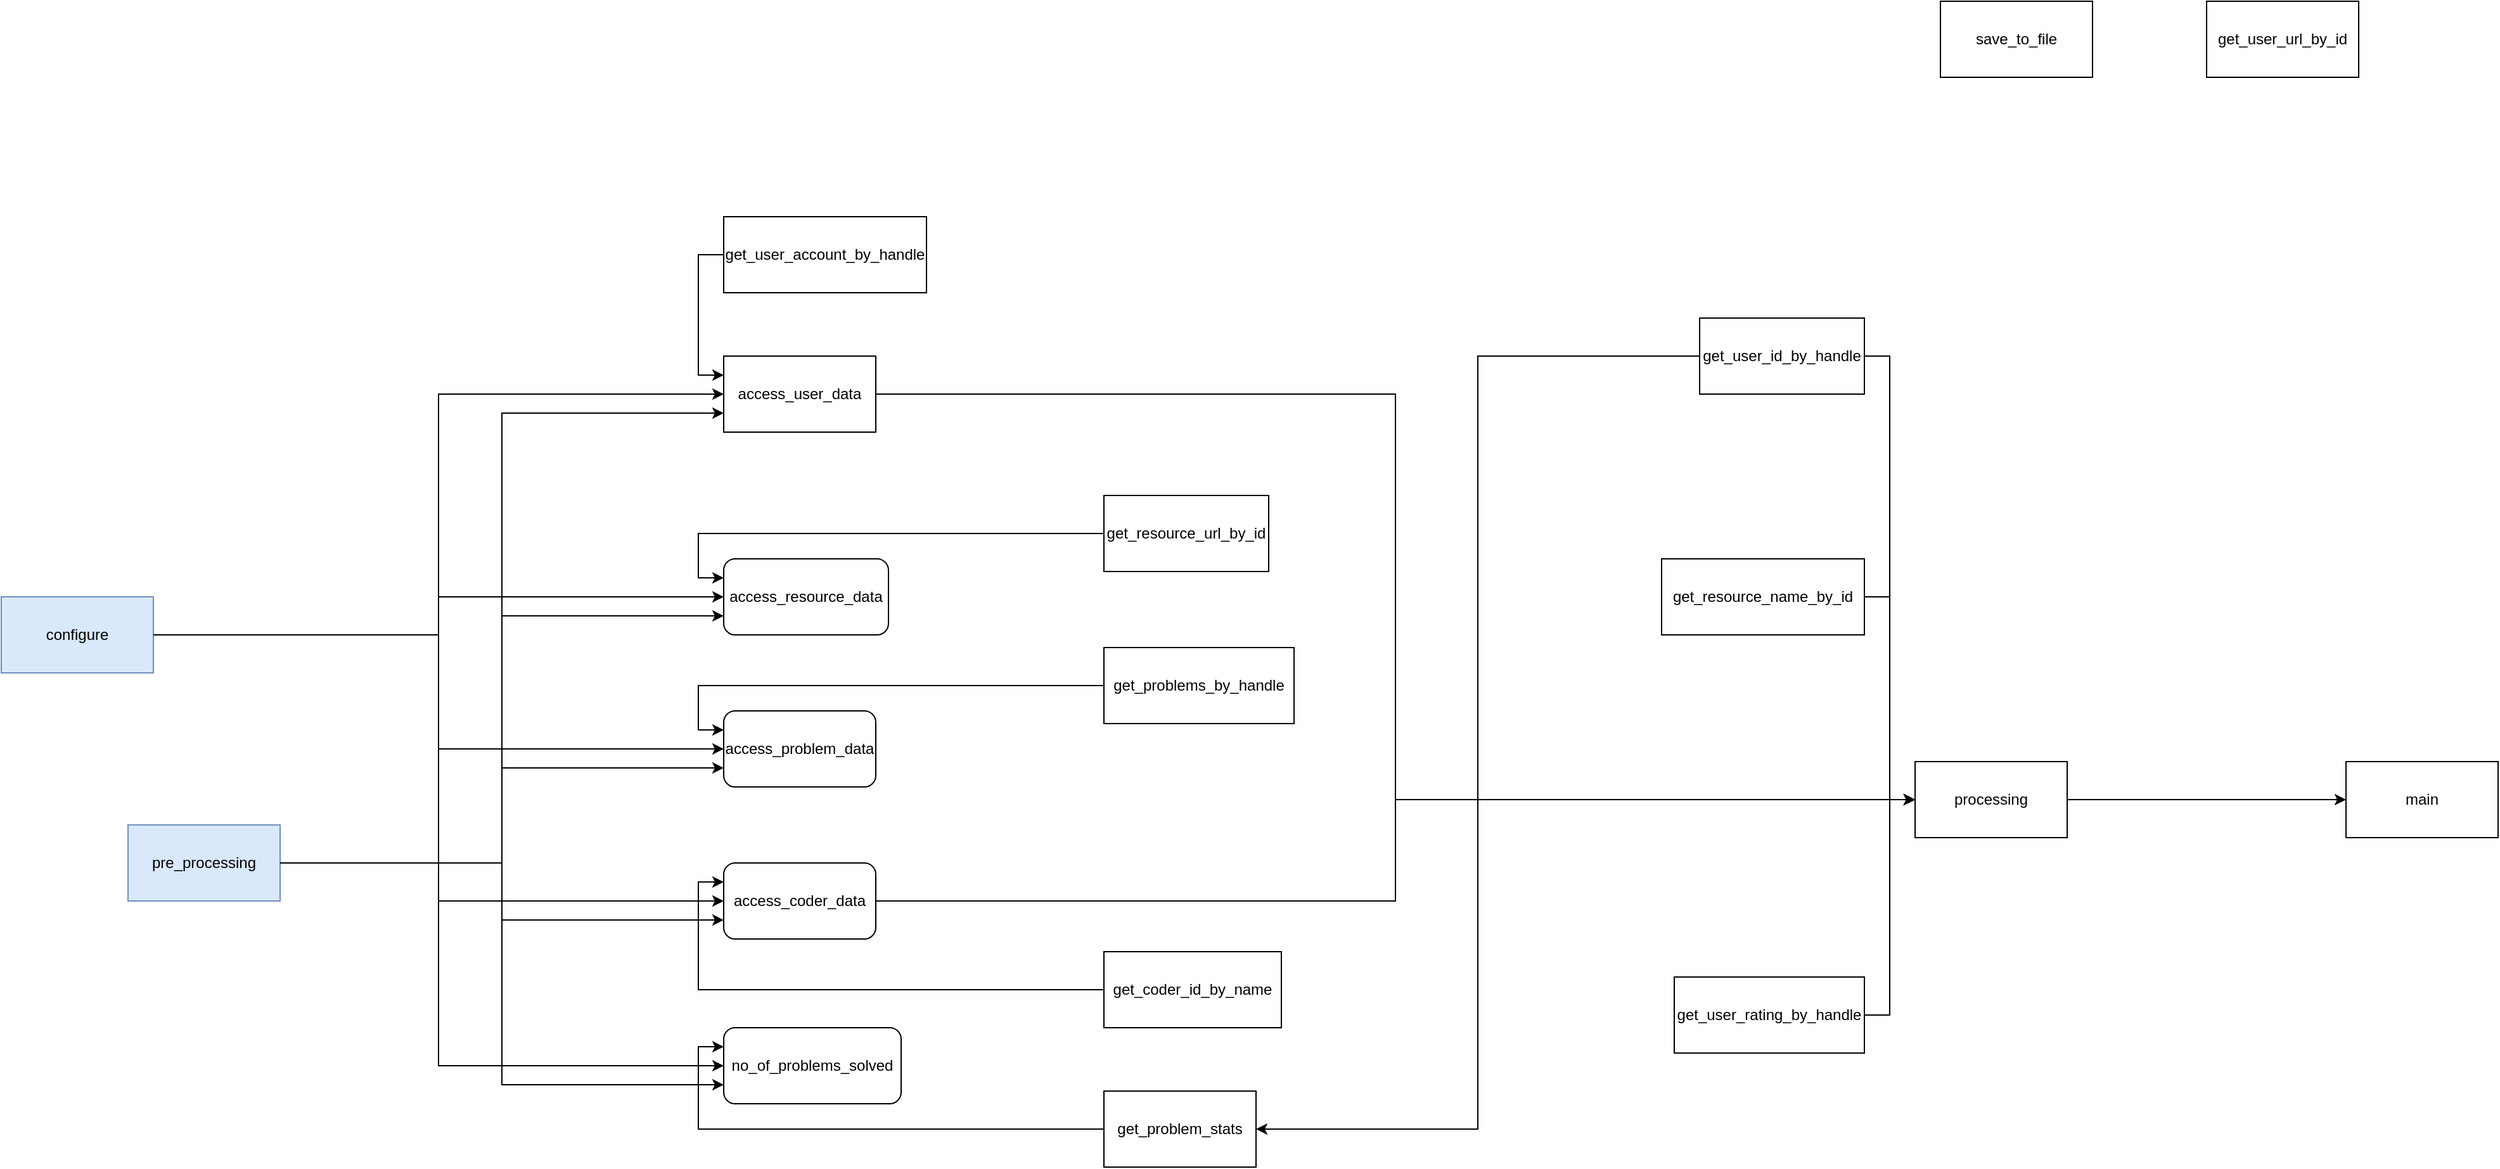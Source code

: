<mxfile version="24.7.17">
  <diagram name="Page-1" id="Z9L5UydWHqt_zFfpka9Z">
    <mxGraphModel dx="1450" dy="298" grid="1" gridSize="10" guides="1" tooltips="1" connect="1" arrows="1" fold="1" page="1" pageScale="1" pageWidth="850" pageHeight="1100" math="0" shadow="0">
      <root>
        <mxCell id="0" />
        <mxCell id="1" parent="0" />
        <mxCell id="iPYOZtERqzUglVW7oKaW-3" value="" style="group" parent="1" vertex="1" connectable="0">
          <mxGeometry x="-260" y="170" width="160" height="60" as="geometry" />
        </mxCell>
        <mxCell id="iPYOZtERqzUglVW7oKaW-1" value="" style="rounded=0;whiteSpace=wrap;html=1;movable=1;resizable=1;rotatable=1;deletable=1;editable=1;locked=0;connectable=1;" parent="iPYOZtERqzUglVW7oKaW-3" vertex="1">
          <mxGeometry width="160" height="60" as="geometry" />
        </mxCell>
        <mxCell id="iPYOZtERqzUglVW7oKaW-2" value="get_user_account_by_handle" style="text;html=1;align=center;verticalAlign=middle;whiteSpace=wrap;rounded=0;movable=1;resizable=1;rotatable=1;deletable=1;editable=1;locked=0;connectable=1;" parent="iPYOZtERqzUglVW7oKaW-3" vertex="1">
          <mxGeometry x="40" y="15" width="80" height="30" as="geometry" />
        </mxCell>
        <mxCell id="iPYOZtERqzUglVW7oKaW-6" value="" style="group" parent="1" vertex="1" connectable="0">
          <mxGeometry x="910" width="120" height="60" as="geometry" />
        </mxCell>
        <mxCell id="iPYOZtERqzUglVW7oKaW-4" value="" style="rounded=0;whiteSpace=wrap;html=1;" parent="iPYOZtERqzUglVW7oKaW-6" vertex="1">
          <mxGeometry width="120" height="60" as="geometry" />
        </mxCell>
        <mxCell id="iPYOZtERqzUglVW7oKaW-5" value="get_user_url_by_id" style="text;html=1;align=center;verticalAlign=middle;whiteSpace=wrap;rounded=0;" parent="iPYOZtERqzUglVW7oKaW-6" vertex="1">
          <mxGeometry x="30" y="15" width="60" height="30" as="geometry" />
        </mxCell>
        <mxCell id="iPYOZtERqzUglVW7oKaW-9" value="" style="group" parent="1" vertex="1" connectable="0">
          <mxGeometry x="510" y="250" width="130" height="60" as="geometry" />
        </mxCell>
        <mxCell id="iPYOZtERqzUglVW7oKaW-7" value="" style="rounded=0;whiteSpace=wrap;html=1;" parent="iPYOZtERqzUglVW7oKaW-9" vertex="1">
          <mxGeometry width="130" height="60" as="geometry" />
        </mxCell>
        <mxCell id="iPYOZtERqzUglVW7oKaW-8" value="get_user_id_by_handle" style="text;html=1;align=center;verticalAlign=middle;whiteSpace=wrap;rounded=0;" parent="iPYOZtERqzUglVW7oKaW-9" vertex="1">
          <mxGeometry x="35" y="15" width="60" height="30" as="geometry" />
        </mxCell>
        <mxCell id="iPYOZtERqzUglVW7oKaW-14" value="" style="group" parent="1" vertex="1" connectable="0">
          <mxGeometry x="490" y="770" width="150" height="60" as="geometry" />
        </mxCell>
        <mxCell id="iPYOZtERqzUglVW7oKaW-10" value="" style="rounded=0;whiteSpace=wrap;html=1;" parent="iPYOZtERqzUglVW7oKaW-14" vertex="1">
          <mxGeometry width="150" height="60" as="geometry" />
        </mxCell>
        <mxCell id="iPYOZtERqzUglVW7oKaW-11" value="get_user_rating_by_handle" style="text;html=1;align=center;verticalAlign=middle;whiteSpace=wrap;rounded=0;" parent="iPYOZtERqzUglVW7oKaW-14" vertex="1">
          <mxGeometry x="45" y="15" width="60" height="30" as="geometry" />
        </mxCell>
        <mxCell id="iPYOZtERqzUglVW7oKaW-17" value="" style="group;fillColor=#fff2cc;strokeColor=#d6b656;" parent="1" vertex="1" connectable="0">
          <mxGeometry x="40" y="390" width="130" height="60" as="geometry" />
        </mxCell>
        <mxCell id="iPYOZtERqzUglVW7oKaW-15" value="" style="rounded=0;whiteSpace=wrap;html=1;" parent="iPYOZtERqzUglVW7oKaW-17" vertex="1">
          <mxGeometry width="130" height="60" as="geometry" />
        </mxCell>
        <mxCell id="iPYOZtERqzUglVW7oKaW-16" value="get_resource_url_by_id" style="text;html=1;align=center;verticalAlign=middle;whiteSpace=wrap;rounded=0;" parent="iPYOZtERqzUglVW7oKaW-17" vertex="1">
          <mxGeometry x="35" y="15" width="60" height="30" as="geometry" />
        </mxCell>
        <mxCell id="iPYOZtERqzUglVW7oKaW-20" value="" style="group" parent="1" vertex="1" connectable="0">
          <mxGeometry x="480" y="440" width="160" height="60" as="geometry" />
        </mxCell>
        <mxCell id="iPYOZtERqzUglVW7oKaW-18" value="" style="rounded=0;whiteSpace=wrap;html=1;" parent="iPYOZtERqzUglVW7oKaW-20" vertex="1">
          <mxGeometry width="160" height="60" as="geometry" />
        </mxCell>
        <mxCell id="iPYOZtERqzUglVW7oKaW-19" value="get_resource_name_by_id" style="text;html=1;align=center;verticalAlign=middle;whiteSpace=wrap;rounded=0;" parent="iPYOZtERqzUglVW7oKaW-20" vertex="1">
          <mxGeometry x="50" y="15" width="60" height="30" as="geometry" />
        </mxCell>
        <mxCell id="iPYOZtERqzUglVW7oKaW-23" value="" style="group" parent="1" vertex="1" connectable="0">
          <mxGeometry x="40" y="510" width="150" height="60" as="geometry" />
        </mxCell>
        <mxCell id="iPYOZtERqzUglVW7oKaW-21" value="" style="rounded=0;whiteSpace=wrap;html=1;" parent="iPYOZtERqzUglVW7oKaW-23" vertex="1">
          <mxGeometry width="150" height="60" as="geometry" />
        </mxCell>
        <mxCell id="iPYOZtERqzUglVW7oKaW-22" value="get_problems_by_handle" style="text;html=1;align=center;verticalAlign=middle;whiteSpace=wrap;rounded=0;" parent="iPYOZtERqzUglVW7oKaW-23" vertex="1">
          <mxGeometry x="45" y="15" width="60" height="30" as="geometry" />
        </mxCell>
        <mxCell id="iPYOZtERqzUglVW7oKaW-27" value="" style="group;rounded=0;" parent="1" vertex="1" connectable="0">
          <mxGeometry x="40" y="750" width="140" height="60" as="geometry" />
        </mxCell>
        <mxCell id="iPYOZtERqzUglVW7oKaW-25" value="" style="rounded=0;whiteSpace=wrap;html=1;" parent="iPYOZtERqzUglVW7oKaW-27" vertex="1">
          <mxGeometry width="140" height="60" as="geometry" />
        </mxCell>
        <mxCell id="iPYOZtERqzUglVW7oKaW-26" value="get_coder_id_by_name" style="text;html=1;align=center;verticalAlign=middle;whiteSpace=wrap;rounded=0;" parent="iPYOZtERqzUglVW7oKaW-27" vertex="1">
          <mxGeometry x="40" y="15" width="60" height="30" as="geometry" />
        </mxCell>
        <mxCell id="iPYOZtERqzUglVW7oKaW-30" value="" style="group;fillColor=#ff0000;strokeColor=#b85450;fillStyle=hatch;gradientColor=none;" parent="1" vertex="1" connectable="0">
          <mxGeometry x="-830" y="470" width="120" height="60" as="geometry" />
        </mxCell>
        <mxCell id="iPYOZtERqzUglVW7oKaW-28" value="" style="rounded=0;whiteSpace=wrap;html=1;fillColor=#dae8fc;strokeColor=#6c8ebf;" parent="iPYOZtERqzUglVW7oKaW-30" vertex="1">
          <mxGeometry width="120" height="60" as="geometry" />
        </mxCell>
        <mxCell id="iPYOZtERqzUglVW7oKaW-29" value="configure" style="text;html=1;align=center;verticalAlign=middle;whiteSpace=wrap;rounded=0;" parent="iPYOZtERqzUglVW7oKaW-30" vertex="1">
          <mxGeometry x="30" y="15" width="60" height="30" as="geometry" />
        </mxCell>
        <mxCell id="iPYOZtERqzUglVW7oKaW-36" value="" style="group" parent="1" vertex="1" connectable="0">
          <mxGeometry x="700" width="120" height="60" as="geometry" />
        </mxCell>
        <mxCell id="iPYOZtERqzUglVW7oKaW-34" value="" style="rounded=0;whiteSpace=wrap;html=1;" parent="iPYOZtERqzUglVW7oKaW-36" vertex="1">
          <mxGeometry width="120" height="60" as="geometry" />
        </mxCell>
        <mxCell id="iPYOZtERqzUglVW7oKaW-35" value="save_to_file" style="text;html=1;align=center;verticalAlign=middle;whiteSpace=wrap;rounded=0;" parent="iPYOZtERqzUglVW7oKaW-36" vertex="1">
          <mxGeometry x="30" y="15" width="60" height="30" as="geometry" />
        </mxCell>
        <mxCell id="iPYOZtERqzUglVW7oKaW-39" value="" style="group" parent="1" vertex="1" connectable="0">
          <mxGeometry x="680" y="600" width="120" height="60" as="geometry" />
        </mxCell>
        <mxCell id="iPYOZtERqzUglVW7oKaW-37" value="" style="rounded=0;whiteSpace=wrap;html=1;" parent="iPYOZtERqzUglVW7oKaW-39" vertex="1">
          <mxGeometry width="120" height="60" as="geometry" />
        </mxCell>
        <mxCell id="iPYOZtERqzUglVW7oKaW-38" value="processing" style="text;html=1;align=center;verticalAlign=middle;whiteSpace=wrap;rounded=0;" parent="iPYOZtERqzUglVW7oKaW-39" vertex="1">
          <mxGeometry x="30" y="15" width="60" height="30" as="geometry" />
        </mxCell>
        <mxCell id="iPYOZtERqzUglVW7oKaW-45" value="" style="group" parent="1" vertex="1" connectable="0">
          <mxGeometry x="-260" y="280" width="120" height="60" as="geometry" />
        </mxCell>
        <mxCell id="iPYOZtERqzUglVW7oKaW-43" value="" style="rounded=0;whiteSpace=wrap;html=1;" parent="iPYOZtERqzUglVW7oKaW-45" vertex="1">
          <mxGeometry width="120" height="60" as="geometry" />
        </mxCell>
        <mxCell id="iPYOZtERqzUglVW7oKaW-44" value="access_user_data" style="text;html=1;align=center;verticalAlign=middle;whiteSpace=wrap;rounded=0;" parent="iPYOZtERqzUglVW7oKaW-45" vertex="1">
          <mxGeometry x="30" y="15" width="60" height="30" as="geometry" />
        </mxCell>
        <mxCell id="iPYOZtERqzUglVW7oKaW-48" value="" style="group" parent="1" vertex="1" connectable="0">
          <mxGeometry x="-260" y="440" width="130" height="60" as="geometry" />
        </mxCell>
        <mxCell id="iPYOZtERqzUglVW7oKaW-46" value="" style="rounded=1;whiteSpace=wrap;html=1;" parent="iPYOZtERqzUglVW7oKaW-48" vertex="1">
          <mxGeometry width="130" height="60" as="geometry" />
        </mxCell>
        <mxCell id="iPYOZtERqzUglVW7oKaW-47" value="access_resource_data" style="text;html=1;align=center;verticalAlign=middle;whiteSpace=wrap;rounded=0;" parent="iPYOZtERqzUglVW7oKaW-48" vertex="1">
          <mxGeometry x="35" y="15" width="60" height="30" as="geometry" />
        </mxCell>
        <mxCell id="iPYOZtERqzUglVW7oKaW-51" value="" style="group" parent="1" vertex="1" connectable="0">
          <mxGeometry x="-260" y="560" width="120" height="60" as="geometry" />
        </mxCell>
        <mxCell id="iPYOZtERqzUglVW7oKaW-49" value="" style="rounded=1;whiteSpace=wrap;html=1;" parent="iPYOZtERqzUglVW7oKaW-51" vertex="1">
          <mxGeometry width="120" height="60" as="geometry" />
        </mxCell>
        <mxCell id="iPYOZtERqzUglVW7oKaW-50" value="access_problem_data" style="text;html=1;align=center;verticalAlign=middle;whiteSpace=wrap;rounded=0;" parent="iPYOZtERqzUglVW7oKaW-51" vertex="1">
          <mxGeometry x="30" y="15" width="60" height="30" as="geometry" />
        </mxCell>
        <mxCell id="iPYOZtERqzUglVW7oKaW-54" value="" style="group;rounded=0;" parent="1" vertex="1" connectable="0">
          <mxGeometry x="-260" y="680" width="120" height="60" as="geometry" />
        </mxCell>
        <mxCell id="iPYOZtERqzUglVW7oKaW-52" value="" style="rounded=1;whiteSpace=wrap;html=1;" parent="iPYOZtERqzUglVW7oKaW-54" vertex="1">
          <mxGeometry width="120" height="60" as="geometry" />
        </mxCell>
        <mxCell id="iPYOZtERqzUglVW7oKaW-53" value="access_coder_data" style="text;html=1;align=center;verticalAlign=middle;whiteSpace=wrap;rounded=0;" parent="iPYOZtERqzUglVW7oKaW-54" vertex="1">
          <mxGeometry x="30" y="15" width="60" height="30" as="geometry" />
        </mxCell>
        <mxCell id="iPYOZtERqzUglVW7oKaW-62" style="edgeStyle=orthogonalEdgeStyle;rounded=0;orthogonalLoop=1;jettySize=auto;html=1;exitX=1;exitY=0.5;exitDx=0;exitDy=0;entryX=0;entryY=0.5;entryDx=0;entryDy=0;" parent="1" source="iPYOZtERqzUglVW7oKaW-28" target="iPYOZtERqzUglVW7oKaW-46" edge="1">
          <mxGeometry relative="1" as="geometry" />
        </mxCell>
        <mxCell id="iPYOZtERqzUglVW7oKaW-63" style="edgeStyle=orthogonalEdgeStyle;rounded=0;orthogonalLoop=1;jettySize=auto;html=1;exitX=1;exitY=0.5;exitDx=0;exitDy=0;entryX=0;entryY=0.5;entryDx=0;entryDy=0;" parent="1" source="iPYOZtERqzUglVW7oKaW-28" target="iPYOZtERqzUglVW7oKaW-49" edge="1">
          <mxGeometry relative="1" as="geometry" />
        </mxCell>
        <mxCell id="iPYOZtERqzUglVW7oKaW-64" style="edgeStyle=orthogonalEdgeStyle;rounded=0;orthogonalLoop=1;jettySize=auto;html=1;exitX=1;exitY=0.5;exitDx=0;exitDy=0;entryX=0;entryY=0.5;entryDx=0;entryDy=0;" parent="1" source="iPYOZtERqzUglVW7oKaW-28" target="iPYOZtERqzUglVW7oKaW-52" edge="1">
          <mxGeometry relative="1" as="geometry" />
        </mxCell>
        <mxCell id="iPYOZtERqzUglVW7oKaW-65" style="edgeStyle=orthogonalEdgeStyle;rounded=0;orthogonalLoop=1;jettySize=auto;html=1;exitX=1;exitY=0.5;exitDx=0;exitDy=0;entryX=0;entryY=0.5;entryDx=0;entryDy=0;" parent="1" source="iPYOZtERqzUglVW7oKaW-28" target="iPYOZtERqzUglVW7oKaW-55" edge="1">
          <mxGeometry relative="1" as="geometry" />
        </mxCell>
        <mxCell id="iPYOZtERqzUglVW7oKaW-66" value="" style="group;fillColor=#dae8fc;strokeColor=#6c8ebf;" parent="1" vertex="1" connectable="0">
          <mxGeometry x="-730" y="650" width="120" height="60" as="geometry" />
        </mxCell>
        <mxCell id="iPYOZtERqzUglVW7oKaW-31" value="" style="rounded=0;whiteSpace=wrap;html=1;fillColor=#dae8fc;strokeColor=#6c8ebf;" parent="iPYOZtERqzUglVW7oKaW-66" vertex="1">
          <mxGeometry width="120" height="60" as="geometry" />
        </mxCell>
        <mxCell id="iPYOZtERqzUglVW7oKaW-32" value="pre_processing" style="text;html=1;align=center;verticalAlign=middle;whiteSpace=wrap;rounded=0;" parent="iPYOZtERqzUglVW7oKaW-66" vertex="1">
          <mxGeometry x="30" y="15" width="60" height="30" as="geometry" />
        </mxCell>
        <mxCell id="iPYOZtERqzUglVW7oKaW-67" style="edgeStyle=orthogonalEdgeStyle;rounded=0;orthogonalLoop=1;jettySize=auto;html=1;exitX=1;exitY=0.5;exitDx=0;exitDy=0;entryX=0;entryY=0.5;entryDx=0;entryDy=0;" parent="1" source="iPYOZtERqzUglVW7oKaW-28" target="iPYOZtERqzUglVW7oKaW-43" edge="1">
          <mxGeometry relative="1" as="geometry" />
        </mxCell>
        <mxCell id="iPYOZtERqzUglVW7oKaW-68" value="" style="group;rounded=0;" parent="1" vertex="1" connectable="0">
          <mxGeometry x="-260" y="810" width="140" height="60" as="geometry" />
        </mxCell>
        <mxCell id="iPYOZtERqzUglVW7oKaW-55" value="" style="rounded=1;whiteSpace=wrap;html=1;" parent="iPYOZtERqzUglVW7oKaW-68" vertex="1">
          <mxGeometry width="140" height="60" as="geometry" />
        </mxCell>
        <mxCell id="iPYOZtERqzUglVW7oKaW-56" value="no_of_problems_solved" style="text;html=1;align=center;verticalAlign=middle;whiteSpace=wrap;rounded=0;" parent="iPYOZtERqzUglVW7oKaW-68" vertex="1">
          <mxGeometry x="40" y="15" width="60" height="30" as="geometry" />
        </mxCell>
        <mxCell id="iPYOZtERqzUglVW7oKaW-69" style="edgeStyle=orthogonalEdgeStyle;rounded=0;orthogonalLoop=1;jettySize=auto;html=1;exitX=1;exitY=0.5;exitDx=0;exitDy=0;entryX=0;entryY=0.75;entryDx=0;entryDy=0;" parent="1" source="iPYOZtERqzUglVW7oKaW-31" target="iPYOZtERqzUglVW7oKaW-43" edge="1">
          <mxGeometry relative="1" as="geometry" />
        </mxCell>
        <mxCell id="iPYOZtERqzUglVW7oKaW-70" style="edgeStyle=orthogonalEdgeStyle;rounded=0;orthogonalLoop=1;jettySize=auto;html=1;exitX=1;exitY=0.5;exitDx=0;exitDy=0;entryX=0;entryY=0.75;entryDx=0;entryDy=0;" parent="1" source="iPYOZtERqzUglVW7oKaW-31" target="iPYOZtERqzUglVW7oKaW-46" edge="1">
          <mxGeometry relative="1" as="geometry" />
        </mxCell>
        <mxCell id="iPYOZtERqzUglVW7oKaW-71" style="edgeStyle=orthogonalEdgeStyle;rounded=0;orthogonalLoop=1;jettySize=auto;html=1;exitX=1;exitY=0.5;exitDx=0;exitDy=0;entryX=0;entryY=0.75;entryDx=0;entryDy=0;" parent="1" source="iPYOZtERqzUglVW7oKaW-31" target="iPYOZtERqzUglVW7oKaW-49" edge="1">
          <mxGeometry relative="1" as="geometry" />
        </mxCell>
        <mxCell id="iPYOZtERqzUglVW7oKaW-72" style="edgeStyle=orthogonalEdgeStyle;rounded=0;orthogonalLoop=1;jettySize=auto;html=1;exitX=1;exitY=0.5;exitDx=0;exitDy=0;entryX=0;entryY=0.75;entryDx=0;entryDy=0;" parent="1" source="iPYOZtERqzUglVW7oKaW-31" target="iPYOZtERqzUglVW7oKaW-52" edge="1">
          <mxGeometry relative="1" as="geometry" />
        </mxCell>
        <mxCell id="iPYOZtERqzUglVW7oKaW-73" style="edgeStyle=orthogonalEdgeStyle;rounded=0;orthogonalLoop=1;jettySize=auto;html=1;exitX=1;exitY=0.5;exitDx=0;exitDy=0;entryX=0;entryY=0.75;entryDx=0;entryDy=0;" parent="1" source="iPYOZtERqzUglVW7oKaW-31" target="iPYOZtERqzUglVW7oKaW-55" edge="1">
          <mxGeometry relative="1" as="geometry" />
        </mxCell>
        <mxCell id="wDggStJX61Mtihf_zR51-29" style="edgeStyle=orthogonalEdgeStyle;rounded=0;orthogonalLoop=1;jettySize=auto;html=1;exitX=1;exitY=0.5;exitDx=0;exitDy=0;entryX=0;entryY=0.5;entryDx=0;entryDy=0;" parent="1" source="iPYOZtERqzUglVW7oKaW-52" target="iPYOZtERqzUglVW7oKaW-37" edge="1">
          <mxGeometry relative="1" as="geometry" />
        </mxCell>
        <mxCell id="wDggStJX61Mtihf_zR51-31" style="edgeStyle=orthogonalEdgeStyle;rounded=0;orthogonalLoop=1;jettySize=auto;html=1;exitX=1;exitY=0.5;exitDx=0;exitDy=0;entryX=0;entryY=0.5;entryDx=0;entryDy=0;" parent="1" source="iPYOZtERqzUglVW7oKaW-43" target="iPYOZtERqzUglVW7oKaW-37" edge="1">
          <mxGeometry relative="1" as="geometry" />
        </mxCell>
        <mxCell id="wDggStJX61Mtihf_zR51-34" style="edgeStyle=orthogonalEdgeStyle;rounded=0;orthogonalLoop=1;jettySize=auto;html=1;exitX=0;exitY=0.5;exitDx=0;exitDy=0;entryX=0;entryY=0.25;entryDx=0;entryDy=0;" parent="1" source="iPYOZtERqzUglVW7oKaW-1" target="iPYOZtERqzUglVW7oKaW-43" edge="1">
          <mxGeometry relative="1" as="geometry" />
        </mxCell>
        <mxCell id="wDggStJX61Mtihf_zR51-35" style="edgeStyle=orthogonalEdgeStyle;rounded=0;orthogonalLoop=1;jettySize=auto;html=1;exitX=0;exitY=0.5;exitDx=0;exitDy=0;entryX=0;entryY=0.25;entryDx=0;entryDy=0;" parent="1" source="iPYOZtERqzUglVW7oKaW-25" target="iPYOZtERqzUglVW7oKaW-52" edge="1">
          <mxGeometry relative="1" as="geometry" />
        </mxCell>
        <mxCell id="wDggStJX61Mtihf_zR51-36" style="edgeStyle=orthogonalEdgeStyle;rounded=0;orthogonalLoop=1;jettySize=auto;html=1;exitX=0;exitY=0.5;exitDx=0;exitDy=0;entryX=0;entryY=0.25;entryDx=0;entryDy=0;" parent="1" source="iPYOZtERqzUglVW7oKaW-15" target="iPYOZtERqzUglVW7oKaW-46" edge="1">
          <mxGeometry relative="1" as="geometry" />
        </mxCell>
        <mxCell id="wDggStJX61Mtihf_zR51-14" style="edgeStyle=orthogonalEdgeStyle;rounded=0;orthogonalLoop=1;jettySize=auto;html=1;exitX=1;exitY=0.5;exitDx=0;exitDy=0;entryX=0;entryY=0.5;entryDx=0;entryDy=0;" parent="1" source="iPYOZtERqzUglVW7oKaW-18" target="iPYOZtERqzUglVW7oKaW-37" edge="1">
          <mxGeometry relative="1" as="geometry" />
        </mxCell>
        <mxCell id="wDggStJX61Mtihf_zR51-15" style="edgeStyle=orthogonalEdgeStyle;rounded=0;orthogonalLoop=1;jettySize=auto;html=1;exitX=1;exitY=0.5;exitDx=0;exitDy=0;entryX=0;entryY=0.5;entryDx=0;entryDy=0;" parent="1" source="iPYOZtERqzUglVW7oKaW-10" target="iPYOZtERqzUglVW7oKaW-37" edge="1">
          <mxGeometry relative="1" as="geometry" />
        </mxCell>
        <mxCell id="wDggStJX61Mtihf_zR51-39" value="" style="group" parent="1" vertex="1" connectable="0">
          <mxGeometry x="40" y="860" width="120" height="60" as="geometry" />
        </mxCell>
        <mxCell id="wDggStJX61Mtihf_zR51-37" value="" style="rounded=0;whiteSpace=wrap;html=1;" parent="wDggStJX61Mtihf_zR51-39" vertex="1">
          <mxGeometry width="120" height="60" as="geometry" />
        </mxCell>
        <mxCell id="wDggStJX61Mtihf_zR51-38" value="get_problem_stats" style="text;html=1;align=center;verticalAlign=middle;whiteSpace=wrap;rounded=0;" parent="wDggStJX61Mtihf_zR51-39" vertex="1">
          <mxGeometry x="30" y="15" width="60" height="30" as="geometry" />
        </mxCell>
        <mxCell id="wDggStJX61Mtihf_zR51-43" style="edgeStyle=orthogonalEdgeStyle;rounded=0;orthogonalLoop=1;jettySize=auto;html=1;exitX=0;exitY=0.5;exitDx=0;exitDy=0;entryX=1;entryY=0.5;entryDx=0;entryDy=0;" parent="1" source="iPYOZtERqzUglVW7oKaW-7" target="wDggStJX61Mtihf_zR51-37" edge="1">
          <mxGeometry relative="1" as="geometry" />
        </mxCell>
        <mxCell id="wDggStJX61Mtihf_zR51-44" style="edgeStyle=orthogonalEdgeStyle;rounded=0;orthogonalLoop=1;jettySize=auto;html=1;exitX=0;exitY=0.5;exitDx=0;exitDy=0;entryX=0;entryY=0.25;entryDx=0;entryDy=0;" parent="1" source="wDggStJX61Mtihf_zR51-37" target="iPYOZtERqzUglVW7oKaW-55" edge="1">
          <mxGeometry relative="1" as="geometry" />
        </mxCell>
        <mxCell id="wDggStJX61Mtihf_zR51-45" style="edgeStyle=orthogonalEdgeStyle;rounded=0;orthogonalLoop=1;jettySize=auto;html=1;exitX=1;exitY=0.5;exitDx=0;exitDy=0;entryX=0;entryY=0.5;entryDx=0;entryDy=0;" parent="1" source="iPYOZtERqzUglVW7oKaW-7" target="iPYOZtERqzUglVW7oKaW-37" edge="1">
          <mxGeometry relative="1" as="geometry" />
        </mxCell>
        <mxCell id="wDggStJX61Mtihf_zR51-46" style="edgeStyle=orthogonalEdgeStyle;rounded=0;orthogonalLoop=1;jettySize=auto;html=1;exitX=0;exitY=0.5;exitDx=0;exitDy=0;entryX=0;entryY=0.25;entryDx=0;entryDy=0;" parent="1" source="iPYOZtERqzUglVW7oKaW-21" target="iPYOZtERqzUglVW7oKaW-49" edge="1">
          <mxGeometry relative="1" as="geometry" />
        </mxCell>
        <mxCell id="wDggStJX61Mtihf_zR51-49" value="" style="group" parent="1" vertex="1" connectable="0">
          <mxGeometry x="1020" y="600" width="120" height="60" as="geometry" />
        </mxCell>
        <mxCell id="wDggStJX61Mtihf_zR51-47" value="" style="rounded=0;whiteSpace=wrap;html=1;" parent="wDggStJX61Mtihf_zR51-49" vertex="1">
          <mxGeometry width="120" height="60" as="geometry" />
        </mxCell>
        <mxCell id="wDggStJX61Mtihf_zR51-48" value="main" style="text;html=1;align=center;verticalAlign=middle;whiteSpace=wrap;rounded=0;" parent="wDggStJX61Mtihf_zR51-49" vertex="1">
          <mxGeometry x="30" y="15" width="60" height="30" as="geometry" />
        </mxCell>
        <mxCell id="wDggStJX61Mtihf_zR51-50" style="edgeStyle=orthogonalEdgeStyle;rounded=0;orthogonalLoop=1;jettySize=auto;html=1;exitX=1;exitY=0.5;exitDx=0;exitDy=0;entryX=0;entryY=0.5;entryDx=0;entryDy=0;" parent="1" source="iPYOZtERqzUglVW7oKaW-37" target="wDggStJX61Mtihf_zR51-47" edge="1">
          <mxGeometry relative="1" as="geometry" />
        </mxCell>
      </root>
    </mxGraphModel>
  </diagram>
</mxfile>
